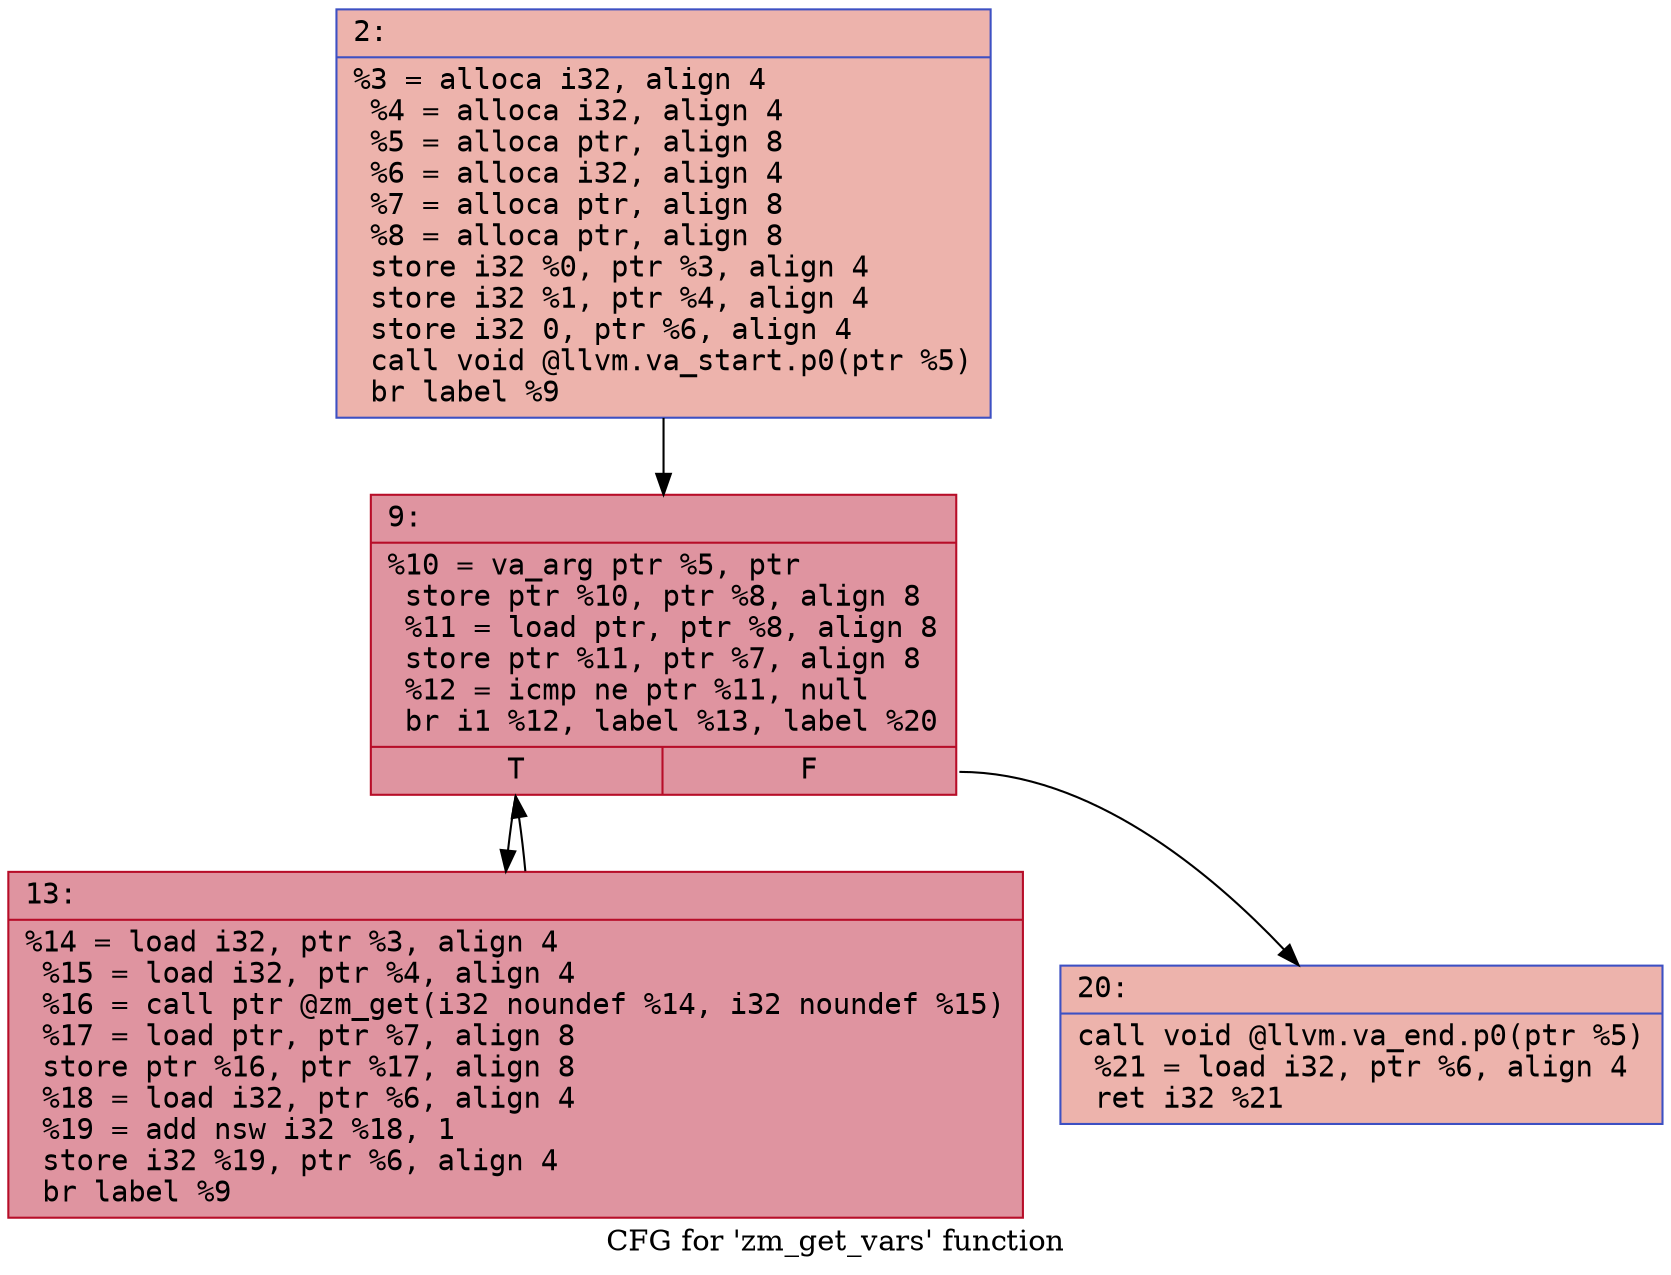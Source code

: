 digraph "CFG for 'zm_get_vars' function" {
	label="CFG for 'zm_get_vars' function";

	Node0x6000014c1540 [shape=record,color="#3d50c3ff", style=filled, fillcolor="#d6524470" fontname="Courier",label="{2:\l|  %3 = alloca i32, align 4\l  %4 = alloca i32, align 4\l  %5 = alloca ptr, align 8\l  %6 = alloca i32, align 4\l  %7 = alloca ptr, align 8\l  %8 = alloca ptr, align 8\l  store i32 %0, ptr %3, align 4\l  store i32 %1, ptr %4, align 4\l  store i32 0, ptr %6, align 4\l  call void @llvm.va_start.p0(ptr %5)\l  br label %9\l}"];
	Node0x6000014c1540 -> Node0x6000014c1590[tooltip="2 -> 9\nProbability 100.00%" ];
	Node0x6000014c1590 [shape=record,color="#b70d28ff", style=filled, fillcolor="#b70d2870" fontname="Courier",label="{9:\l|  %10 = va_arg ptr %5, ptr\l  store ptr %10, ptr %8, align 8\l  %11 = load ptr, ptr %8, align 8\l  store ptr %11, ptr %7, align 8\l  %12 = icmp ne ptr %11, null\l  br i1 %12, label %13, label %20\l|{<s0>T|<s1>F}}"];
	Node0x6000014c1590:s0 -> Node0x6000014c15e0[tooltip="9 -> 13\nProbability 96.88%" ];
	Node0x6000014c1590:s1 -> Node0x6000014c1630[tooltip="9 -> 20\nProbability 3.12%" ];
	Node0x6000014c15e0 [shape=record,color="#b70d28ff", style=filled, fillcolor="#b70d2870" fontname="Courier",label="{13:\l|  %14 = load i32, ptr %3, align 4\l  %15 = load i32, ptr %4, align 4\l  %16 = call ptr @zm_get(i32 noundef %14, i32 noundef %15)\l  %17 = load ptr, ptr %7, align 8\l  store ptr %16, ptr %17, align 8\l  %18 = load i32, ptr %6, align 4\l  %19 = add nsw i32 %18, 1\l  store i32 %19, ptr %6, align 4\l  br label %9\l}"];
	Node0x6000014c15e0 -> Node0x6000014c1590[tooltip="13 -> 9\nProbability 100.00%" ];
	Node0x6000014c1630 [shape=record,color="#3d50c3ff", style=filled, fillcolor="#d6524470" fontname="Courier",label="{20:\l|  call void @llvm.va_end.p0(ptr %5)\l  %21 = load i32, ptr %6, align 4\l  ret i32 %21\l}"];
}
